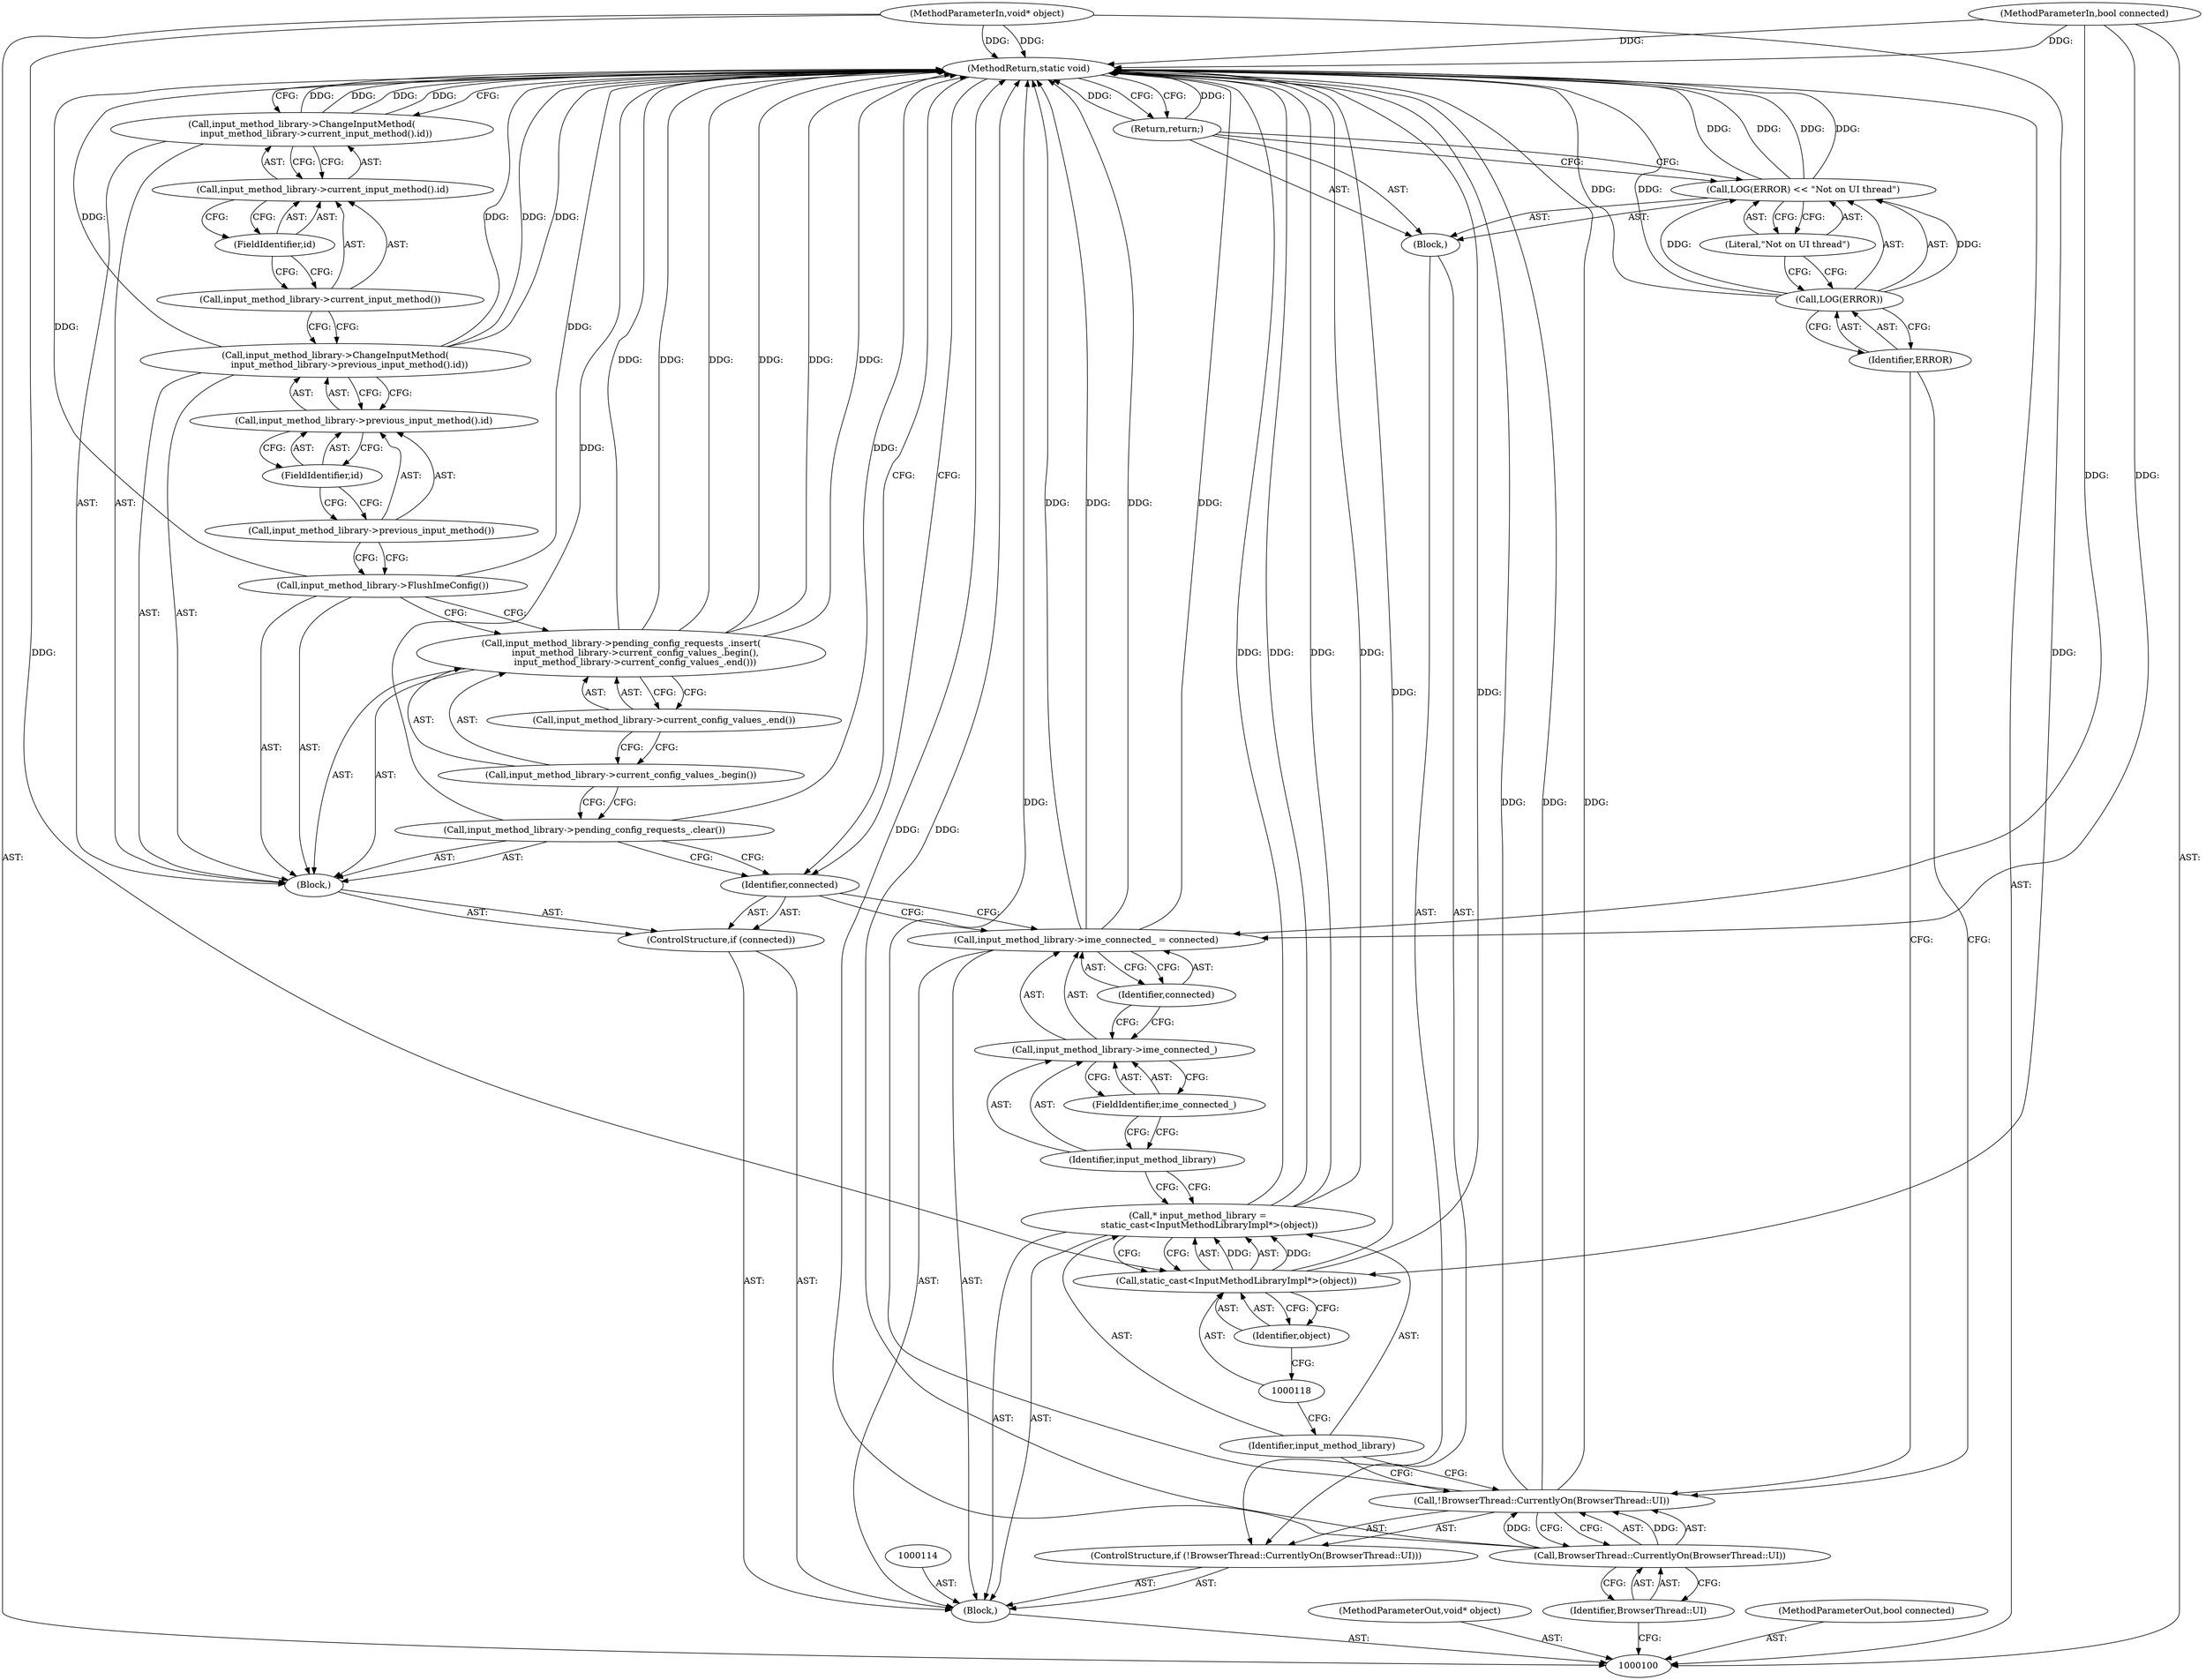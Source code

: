 digraph "1_Chrome_dc7b094a338c6c521f918f478e993f0f74bbea0d_6" {
"1000141" [label="(MethodReturn,static void)"];
"1000101" [label="(MethodParameterIn,void* object)"];
"1000214" [label="(MethodParameterOut,void* object)"];
"1000102" [label="(MethodParameterIn,bool connected)"];
"1000215" [label="(MethodParameterOut,bool connected)"];
"1000103" [label="(Block,)"];
"1000127" [label="(Block,)"];
"1000125" [label="(ControlStructure,if (connected))"];
"1000126" [label="(Identifier,connected)"];
"1000128" [label="(Call,input_method_library->pending_config_requests_.clear())"];
"1000129" [label="(Call,input_method_library->pending_config_requests_.insert(\n          input_method_library->current_config_values_.begin(),\n          input_method_library->current_config_values_.end()))"];
"1000130" [label="(Call,input_method_library->current_config_values_.begin())"];
"1000131" [label="(Call,input_method_library->current_config_values_.end())"];
"1000132" [label="(Call,input_method_library->FlushImeConfig())"];
"1000133" [label="(Call,input_method_library->ChangeInputMethod(\n          input_method_library->previous_input_method().id))"];
"1000134" [label="(Call,input_method_library->previous_input_method().id)"];
"1000135" [label="(Call,input_method_library->previous_input_method())"];
"1000136" [label="(FieldIdentifier,id)"];
"1000137" [label="(Call,input_method_library->ChangeInputMethod(\n          input_method_library->current_input_method().id))"];
"1000138" [label="(Call,input_method_library->current_input_method().id)"];
"1000139" [label="(Call,input_method_library->current_input_method())"];
"1000140" [label="(FieldIdentifier,id)"];
"1000106" [label="(Call,BrowserThread::CurrentlyOn(BrowserThread::UI))"];
"1000107" [label="(Identifier,BrowserThread::UI)"];
"1000104" [label="(ControlStructure,if (!BrowserThread::CurrentlyOn(BrowserThread::UI)))"];
"1000108" [label="(Block,)"];
"1000105" [label="(Call,!BrowserThread::CurrentlyOn(BrowserThread::UI))"];
"1000111" [label="(Identifier,ERROR)"];
"1000112" [label="(Literal,\"Not on UI thread\")"];
"1000109" [label="(Call,LOG(ERROR) << \"Not on UI thread\")"];
"1000110" [label="(Call,LOG(ERROR))"];
"1000113" [label="(Return,return;)"];
"1000115" [label="(Call,* input_method_library =\n        static_cast<InputMethodLibraryImpl*>(object))"];
"1000116" [label="(Identifier,input_method_library)"];
"1000119" [label="(Identifier,object)"];
"1000117" [label="(Call,static_cast<InputMethodLibraryImpl*>(object))"];
"1000123" [label="(FieldIdentifier,ime_connected_)"];
"1000120" [label="(Call,input_method_library->ime_connected_ = connected)"];
"1000121" [label="(Call,input_method_library->ime_connected_)"];
"1000122" [label="(Identifier,input_method_library)"];
"1000124" [label="(Identifier,connected)"];
"1000141" -> "1000100"  [label="AST: "];
"1000141" -> "1000113"  [label="CFG: "];
"1000141" -> "1000137"  [label="CFG: "];
"1000141" -> "1000126"  [label="CFG: "];
"1000115" -> "1000141"  [label="DDG: "];
"1000115" -> "1000141"  [label="DDG: "];
"1000129" -> "1000141"  [label="DDG: "];
"1000129" -> "1000141"  [label="DDG: "];
"1000129" -> "1000141"  [label="DDG: "];
"1000106" -> "1000141"  [label="DDG: "];
"1000105" -> "1000141"  [label="DDG: "];
"1000105" -> "1000141"  [label="DDG: "];
"1000117" -> "1000141"  [label="DDG: "];
"1000132" -> "1000141"  [label="DDG: "];
"1000133" -> "1000141"  [label="DDG: "];
"1000133" -> "1000141"  [label="DDG: "];
"1000120" -> "1000141"  [label="DDG: "];
"1000120" -> "1000141"  [label="DDG: "];
"1000102" -> "1000141"  [label="DDG: "];
"1000101" -> "1000141"  [label="DDG: "];
"1000109" -> "1000141"  [label="DDG: "];
"1000109" -> "1000141"  [label="DDG: "];
"1000128" -> "1000141"  [label="DDG: "];
"1000137" -> "1000141"  [label="DDG: "];
"1000137" -> "1000141"  [label="DDG: "];
"1000110" -> "1000141"  [label="DDG: "];
"1000113" -> "1000141"  [label="DDG: "];
"1000101" -> "1000100"  [label="AST: "];
"1000101" -> "1000141"  [label="DDG: "];
"1000101" -> "1000117"  [label="DDG: "];
"1000214" -> "1000100"  [label="AST: "];
"1000102" -> "1000100"  [label="AST: "];
"1000102" -> "1000141"  [label="DDG: "];
"1000102" -> "1000120"  [label="DDG: "];
"1000215" -> "1000100"  [label="AST: "];
"1000103" -> "1000100"  [label="AST: "];
"1000104" -> "1000103"  [label="AST: "];
"1000114" -> "1000103"  [label="AST: "];
"1000115" -> "1000103"  [label="AST: "];
"1000120" -> "1000103"  [label="AST: "];
"1000125" -> "1000103"  [label="AST: "];
"1000127" -> "1000125"  [label="AST: "];
"1000128" -> "1000127"  [label="AST: "];
"1000129" -> "1000127"  [label="AST: "];
"1000132" -> "1000127"  [label="AST: "];
"1000133" -> "1000127"  [label="AST: "];
"1000137" -> "1000127"  [label="AST: "];
"1000125" -> "1000103"  [label="AST: "];
"1000126" -> "1000125"  [label="AST: "];
"1000127" -> "1000125"  [label="AST: "];
"1000126" -> "1000125"  [label="AST: "];
"1000126" -> "1000120"  [label="CFG: "];
"1000128" -> "1000126"  [label="CFG: "];
"1000141" -> "1000126"  [label="CFG: "];
"1000128" -> "1000127"  [label="AST: "];
"1000128" -> "1000126"  [label="CFG: "];
"1000130" -> "1000128"  [label="CFG: "];
"1000128" -> "1000141"  [label="DDG: "];
"1000129" -> "1000127"  [label="AST: "];
"1000129" -> "1000131"  [label="CFG: "];
"1000130" -> "1000129"  [label="AST: "];
"1000131" -> "1000129"  [label="AST: "];
"1000132" -> "1000129"  [label="CFG: "];
"1000129" -> "1000141"  [label="DDG: "];
"1000129" -> "1000141"  [label="DDG: "];
"1000129" -> "1000141"  [label="DDG: "];
"1000130" -> "1000129"  [label="AST: "];
"1000130" -> "1000128"  [label="CFG: "];
"1000131" -> "1000130"  [label="CFG: "];
"1000131" -> "1000129"  [label="AST: "];
"1000131" -> "1000130"  [label="CFG: "];
"1000129" -> "1000131"  [label="CFG: "];
"1000132" -> "1000127"  [label="AST: "];
"1000132" -> "1000129"  [label="CFG: "];
"1000135" -> "1000132"  [label="CFG: "];
"1000132" -> "1000141"  [label="DDG: "];
"1000133" -> "1000127"  [label="AST: "];
"1000133" -> "1000134"  [label="CFG: "];
"1000134" -> "1000133"  [label="AST: "];
"1000139" -> "1000133"  [label="CFG: "];
"1000133" -> "1000141"  [label="DDG: "];
"1000133" -> "1000141"  [label="DDG: "];
"1000134" -> "1000133"  [label="AST: "];
"1000134" -> "1000136"  [label="CFG: "];
"1000135" -> "1000134"  [label="AST: "];
"1000136" -> "1000134"  [label="AST: "];
"1000133" -> "1000134"  [label="CFG: "];
"1000135" -> "1000134"  [label="AST: "];
"1000135" -> "1000132"  [label="CFG: "];
"1000136" -> "1000135"  [label="CFG: "];
"1000136" -> "1000134"  [label="AST: "];
"1000136" -> "1000135"  [label="CFG: "];
"1000134" -> "1000136"  [label="CFG: "];
"1000137" -> "1000127"  [label="AST: "];
"1000137" -> "1000138"  [label="CFG: "];
"1000138" -> "1000137"  [label="AST: "];
"1000141" -> "1000137"  [label="CFG: "];
"1000137" -> "1000141"  [label="DDG: "];
"1000137" -> "1000141"  [label="DDG: "];
"1000138" -> "1000137"  [label="AST: "];
"1000138" -> "1000140"  [label="CFG: "];
"1000139" -> "1000138"  [label="AST: "];
"1000140" -> "1000138"  [label="AST: "];
"1000137" -> "1000138"  [label="CFG: "];
"1000139" -> "1000138"  [label="AST: "];
"1000139" -> "1000133"  [label="CFG: "];
"1000140" -> "1000139"  [label="CFG: "];
"1000140" -> "1000138"  [label="AST: "];
"1000140" -> "1000139"  [label="CFG: "];
"1000138" -> "1000140"  [label="CFG: "];
"1000106" -> "1000105"  [label="AST: "];
"1000106" -> "1000107"  [label="CFG: "];
"1000107" -> "1000106"  [label="AST: "];
"1000105" -> "1000106"  [label="CFG: "];
"1000106" -> "1000141"  [label="DDG: "];
"1000106" -> "1000105"  [label="DDG: "];
"1000107" -> "1000106"  [label="AST: "];
"1000107" -> "1000100"  [label="CFG: "];
"1000106" -> "1000107"  [label="CFG: "];
"1000104" -> "1000103"  [label="AST: "];
"1000105" -> "1000104"  [label="AST: "];
"1000108" -> "1000104"  [label="AST: "];
"1000108" -> "1000104"  [label="AST: "];
"1000109" -> "1000108"  [label="AST: "];
"1000113" -> "1000108"  [label="AST: "];
"1000105" -> "1000104"  [label="AST: "];
"1000105" -> "1000106"  [label="CFG: "];
"1000106" -> "1000105"  [label="AST: "];
"1000111" -> "1000105"  [label="CFG: "];
"1000116" -> "1000105"  [label="CFG: "];
"1000105" -> "1000141"  [label="DDG: "];
"1000105" -> "1000141"  [label="DDG: "];
"1000106" -> "1000105"  [label="DDG: "];
"1000111" -> "1000110"  [label="AST: "];
"1000111" -> "1000105"  [label="CFG: "];
"1000110" -> "1000111"  [label="CFG: "];
"1000112" -> "1000109"  [label="AST: "];
"1000112" -> "1000110"  [label="CFG: "];
"1000109" -> "1000112"  [label="CFG: "];
"1000109" -> "1000108"  [label="AST: "];
"1000109" -> "1000112"  [label="CFG: "];
"1000110" -> "1000109"  [label="AST: "];
"1000112" -> "1000109"  [label="AST: "];
"1000113" -> "1000109"  [label="CFG: "];
"1000109" -> "1000141"  [label="DDG: "];
"1000109" -> "1000141"  [label="DDG: "];
"1000110" -> "1000109"  [label="DDG: "];
"1000110" -> "1000109"  [label="AST: "];
"1000110" -> "1000111"  [label="CFG: "];
"1000111" -> "1000110"  [label="AST: "];
"1000112" -> "1000110"  [label="CFG: "];
"1000110" -> "1000141"  [label="DDG: "];
"1000110" -> "1000109"  [label="DDG: "];
"1000113" -> "1000108"  [label="AST: "];
"1000113" -> "1000109"  [label="CFG: "];
"1000141" -> "1000113"  [label="CFG: "];
"1000113" -> "1000141"  [label="DDG: "];
"1000115" -> "1000103"  [label="AST: "];
"1000115" -> "1000117"  [label="CFG: "];
"1000116" -> "1000115"  [label="AST: "];
"1000117" -> "1000115"  [label="AST: "];
"1000122" -> "1000115"  [label="CFG: "];
"1000115" -> "1000141"  [label="DDG: "];
"1000115" -> "1000141"  [label="DDG: "];
"1000117" -> "1000115"  [label="DDG: "];
"1000116" -> "1000115"  [label="AST: "];
"1000116" -> "1000105"  [label="CFG: "];
"1000118" -> "1000116"  [label="CFG: "];
"1000119" -> "1000117"  [label="AST: "];
"1000119" -> "1000118"  [label="CFG: "];
"1000117" -> "1000119"  [label="CFG: "];
"1000117" -> "1000115"  [label="AST: "];
"1000117" -> "1000119"  [label="CFG: "];
"1000118" -> "1000117"  [label="AST: "];
"1000119" -> "1000117"  [label="AST: "];
"1000115" -> "1000117"  [label="CFG: "];
"1000117" -> "1000141"  [label="DDG: "];
"1000117" -> "1000115"  [label="DDG: "];
"1000101" -> "1000117"  [label="DDG: "];
"1000123" -> "1000121"  [label="AST: "];
"1000123" -> "1000122"  [label="CFG: "];
"1000121" -> "1000123"  [label="CFG: "];
"1000120" -> "1000103"  [label="AST: "];
"1000120" -> "1000124"  [label="CFG: "];
"1000121" -> "1000120"  [label="AST: "];
"1000124" -> "1000120"  [label="AST: "];
"1000126" -> "1000120"  [label="CFG: "];
"1000120" -> "1000141"  [label="DDG: "];
"1000120" -> "1000141"  [label="DDG: "];
"1000102" -> "1000120"  [label="DDG: "];
"1000121" -> "1000120"  [label="AST: "];
"1000121" -> "1000123"  [label="CFG: "];
"1000122" -> "1000121"  [label="AST: "];
"1000123" -> "1000121"  [label="AST: "];
"1000124" -> "1000121"  [label="CFG: "];
"1000122" -> "1000121"  [label="AST: "];
"1000122" -> "1000115"  [label="CFG: "];
"1000123" -> "1000122"  [label="CFG: "];
"1000124" -> "1000120"  [label="AST: "];
"1000124" -> "1000121"  [label="CFG: "];
"1000120" -> "1000124"  [label="CFG: "];
}
